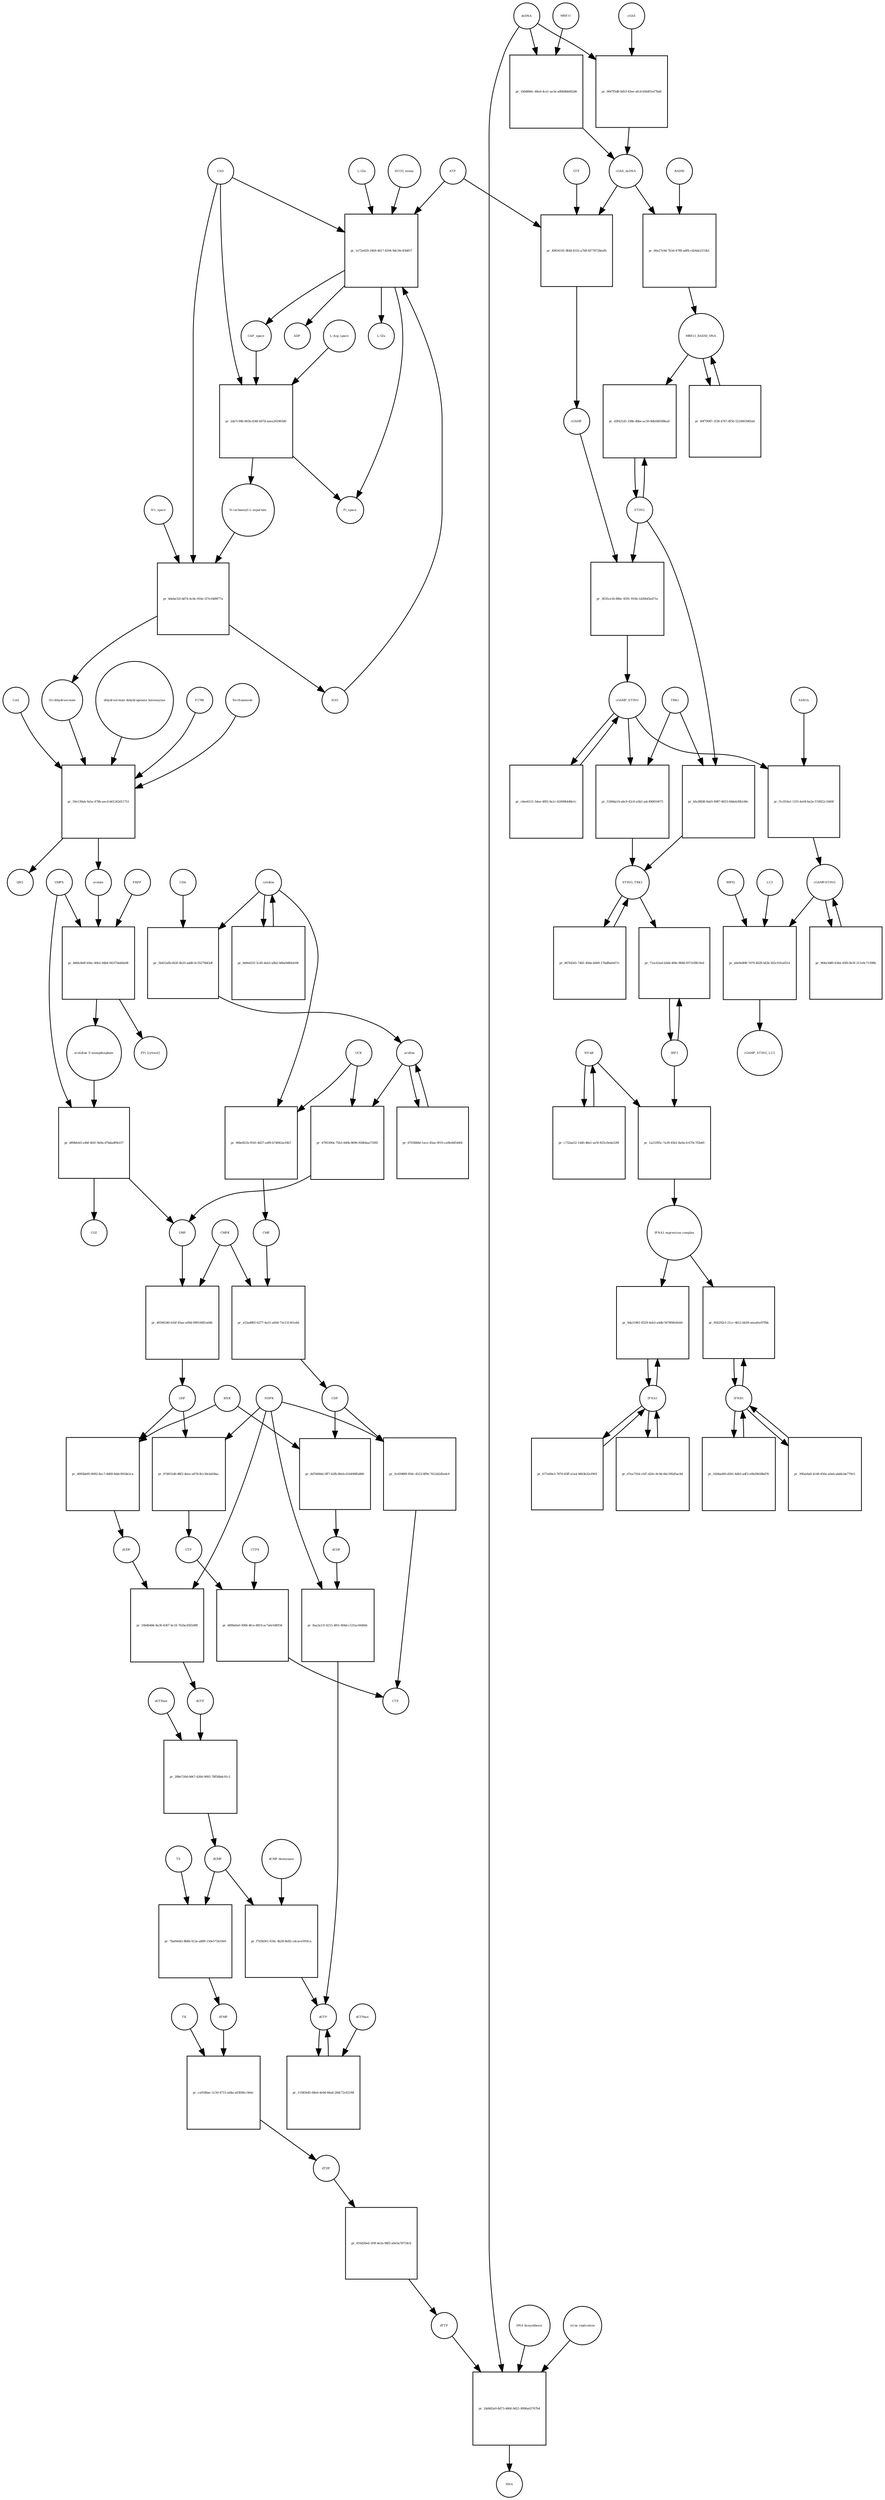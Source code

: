strict digraph  {
"L-Gln" [annotation="", bipartite=0, cls="simple chemical", fontsize=4, label="L-Gln", shape=circle];
"pr_1e72e629-24b9-4b17-8204-9dc56c45b857" [annotation="", bipartite=1, cls=process, fontsize=4, label="pr_1e72e629-24b9-4b17-8204-9dc56c45b857", shape=square];
CAP_space [annotation="", bipartite=0, cls="simple chemical", fontsize=4, label=CAP_space, shape=circle];
CAD [annotation="", bipartite=0, cls=macromolecule, fontsize=4, label=CAD, shape=circle];
HCO3_minus [annotation="", bipartite=0, cls="simple chemical", fontsize=4, label=HCO3_minus, shape=circle];
H2O [annotation="", bipartite=0, cls="simple chemical", fontsize=4, label=H2O, shape=circle];
ATP [annotation="", bipartite=0, cls="simple chemical", fontsize=4, label=ATP, shape=circle];
"L-Glu" [annotation="", bipartite=0, cls="simple chemical", fontsize=4, label="L-Glu", shape=circle];
ADP [annotation="", bipartite=0, cls="simple chemical", fontsize=4, label=ADP, shape=circle];
Pi_space [annotation="", bipartite=0, cls="simple chemical", fontsize=4, label=Pi_space, shape=circle];
cytidine [annotation="", bipartite=0, cls="simple chemical", fontsize=4, label=cytidine, shape=circle];
"pr_5b452afb-662f-4b35-add6-0c35276bf2df" [annotation="", bipartite=1, cls=process, fontsize=4, label="pr_5b452afb-662f-4b35-add6-0c35276bf2df", shape=square];
uridine [annotation="", bipartite=0, cls="simple chemical", fontsize=4, label=uridine, shape=circle];
CDA [annotation="", bipartite=0, cls=macromolecule, fontsize=4, label=CDA, shape=circle];
"pr_4785300a-75b3-440b-8696-92664aa71892" [annotation="", bipartite=1, cls=process, fontsize=4, label="pr_4785300a-75b3-440b-8696-92664aa71892", shape=square];
UMP [annotation="", bipartite=0, cls="simple chemical", fontsize=4, label=UMP, shape=circle];
UCK [annotation="", bipartite=0, cls=macromolecule, fontsize=4, label=UCK, shape=circle];
"pr_96be821b-9541-4d37-a4f0-b74842acf4b7" [annotation="", bipartite=1, cls=process, fontsize=4, label="pr_96be821b-9541-4d37-a4f0-b74842acf4b7", shape=square];
CMP [annotation="", bipartite=0, cls="simple chemical", fontsize=4, label=CMP, shape=circle];
"pr_6703848d-1ace-45ae-9f10-ca0fe84544f4" [annotation="", bipartite=1, cls=process, fontsize=4, label="pr_6703848d-1ace-45ae-9f10-ca0fe84544f4", shape=square];
"pr_bb9a621f-5c85-4eb3-a8b2-b66a9d842e06" [annotation="", bipartite=1, cls=process, fontsize=4, label="pr_bb9a621f-5c85-4eb3-a8b2-b66a9d842e06", shape=square];
"pr_46596340-b1bf-45ae-a99d-99910681a646" [annotation="", bipartite=1, cls=process, fontsize=4, label="pr_46596340-b1bf-45ae-a99d-99910681a646", shape=square];
UDP [annotation="", bipartite=0, cls="simple chemical", fontsize=4, label=UDP, shape=circle];
CMPK [annotation="", bipartite=0, cls=macromolecule, fontsize=4, label=CMPK, shape=circle];
"pr_a53ad865-6277-4a51-a604-71e131361e4d" [annotation="", bipartite=1, cls=process, fontsize=4, label="pr_a53ad865-6277-4a51-a604-71e131361e4d", shape=square];
CDP [annotation="", bipartite=0, cls="simple chemical", fontsize=4, label=CDP, shape=circle];
"pr_97d931d6-d8f2-4eee-a876-8cc36cbd36ac" [annotation="", bipartite=1, cls=process, fontsize=4, label="pr_97d931d6-d8f2-4eee-a876-8cc36cbd36ac", shape=square];
UTP [annotation="", bipartite=0, cls="simple chemical", fontsize=4, label=UTP, shape=circle];
NDPK [annotation="", bipartite=0, cls=macromolecule, fontsize=4, label=NDPK, shape=circle];
"pr_5c6598f8-950c-4523-8f9e-7612d2d5edc0" [annotation="", bipartite=1, cls=process, fontsize=4, label="pr_5c6598f8-950c-4523-8f9e-7612d2d5edc0", shape=square];
CTP [annotation="", bipartite=0, cls="simple chemical", fontsize=4, label=CTP, shape=circle];
"pr_d6f8a0a0-3066-4fce-8819-ac7a6c64f934" [annotation="", bipartite=1, cls=process, fontsize=4, label="pr_d6f8a0a0-3066-4fce-8819-ac7a6c64f934", shape=square];
CTPS [annotation="", bipartite=0, cls=macromolecule, fontsize=4, label=CTPS, shape=circle];
"pr_d095bb95-8092-4ec7-8d09-8ddc9918e2ca" [annotation="", bipartite=1, cls=process, fontsize=4, label="pr_d095bb95-8092-4ec7-8d09-8ddc9918e2ca", shape=square];
dUDP [annotation="", bipartite=0, cls="simple chemical", fontsize=4, label=dUDP, shape=circle];
RNR [annotation="", bipartite=0, cls=macromolecule, fontsize=4, label=RNR, shape=circle];
"pr_16b4b4b6-8a36-4367-bc16-7b1bcd565d90" [annotation="", bipartite=1, cls=process, fontsize=4, label="pr_16b4b4b6-8a36-4367-bc16-7b1bcd565d90", shape=square];
dUTP [annotation="", bipartite=0, cls="simple chemical", fontsize=4, label=dUTP, shape=circle];
dCDP [annotation="", bipartite=0, cls="simple chemical", fontsize=4, label=dCDP, shape=circle];
"pr_8aa3a11f-4215-4f61-804d-c531ac4448dc" [annotation="", bipartite=1, cls=process, fontsize=4, label="pr_8aa3a11f-4215-4f61-804d-c531ac4448dc", shape=square];
dCTP [annotation="", bipartite=0, cls="simple chemical", fontsize=4, label=dCTP, shape=circle];
"pr_8d70684d-2ff7-42fb-80eb-d16498ffa880" [annotation="", bipartite=1, cls=process, fontsize=4, label="pr_8d70684d-2ff7-42fb-80eb-d16498ffa880", shape=square];
"pr_288e720d-0667-4266-9092-78f58bdc91c1" [annotation="", bipartite=1, cls=process, fontsize=4, label="pr_288e720d-0667-4266-9092-78f58bdc91c1", shape=square];
dUMP [annotation="", bipartite=0, cls="simple chemical", fontsize=4, label=dUMP, shape=circle];
dUTPase [annotation="", bipartite=0, cls=macromolecule, fontsize=4, label=dUTPase, shape=circle];
"pr_11945b45-68ed-4e0d-84a6-28dc72c62184" [annotation="", bipartite=1, cls=process, fontsize=4, label="pr_11945b45-68ed-4e0d-84a6-28dc72c62184", shape=square];
dCTPase [annotation="", bipartite=0, cls=macromolecule, fontsize=4, label=dCTPase, shape=circle];
"pr_f7d3b561-634c-4b28-8e82-cdcace591fca" [annotation="", bipartite=1, cls=process, fontsize=4, label="pr_f7d3b561-634c-4b28-8e82-cdcace591fca", shape=square];
"dCMP deaminase" [annotation="", bipartite=0, cls=macromolecule, fontsize=4, label="dCMP deaminase", shape=circle];
"pr_7ba94d43-8b6b-412e-a889-150e572410e9" [annotation="", bipartite=1, cls=process, fontsize=4, label="pr_7ba94d43-8b6b-412e-a889-150e572410e9", shape=square];
dTMP [annotation="", bipartite=0, cls="simple chemical", fontsize=4, label=dTMP, shape=circle];
TS [annotation="", bipartite=0, cls=macromolecule, fontsize=4, label=TS, shape=circle];
"pr_ca934bac-1c50-4715-ad4a-a63fd9cc9e6c" [annotation="", bipartite=1, cls=process, fontsize=4, label="pr_ca934bac-1c50-4715-ad4a-a63fd9cc9e6c", shape=square];
dTDP [annotation="", bipartite=0, cls="simple chemical", fontsize=4, label=dTDP, shape=circle];
TK [annotation="", bipartite=0, cls=macromolecule, fontsize=4, label=TK, shape=circle];
"pr_055d26ed-1f0f-4e2a-98f2-a0e5a78718c6" [annotation="", bipartite=1, cls=process, fontsize=4, label="pr_055d26ed-1f0f-4e2a-98f2-a0e5a78718c6", shape=square];
dTTP [annotation="", bipartite=0, cls="simple chemical", fontsize=4, label=dTTP, shape=circle];
dsDNA [annotation="", bipartite=0, cls="simple chemical", fontsize=4, label=dsDNA, shape=circle];
"pr_0667f5d8-0d53-45ee-afcd-b5b401ef7bd4" [annotation="", bipartite=1, cls=process, fontsize=4, label="pr_0667f5d8-0d53-45ee-afcd-b5b401ef7bd4", shape=square];
cGAS [annotation="", bipartite=0, cls=macromolecule, fontsize=4, label=cGAS, shape=circle];
cGAS_dsDNA [annotation="", bipartite=0, cls=complex, fontsize=4, label=cGAS_dsDNA, shape=circle];
"pr_49834181-8fdd-4332-a768-fd778728eafb" [annotation="", bipartite=1, cls=process, fontsize=4, label="pr_49834181-8fdd-4332-a768-fd778728eafb", shape=square];
GTP [annotation="", bipartite=0, cls="simple chemical", fontsize=4, label=GTP, shape=circle];
cGAMP [annotation="", bipartite=0, cls="simple chemical", fontsize=4, label=cGAMP, shape=circle];
"pr_3635ce18-89bc-4591-910b-1d20b45ed71e" [annotation="", bipartite=1, cls=process, fontsize=4, label="pr_3635ce18-89bc-4591-910b-1d20b45ed71e", shape=square];
STING [annotation="", bipartite=0, cls="macromolecule multimer", fontsize=4, label=STING, shape=circle];
cGAMP_STING [annotation="", bipartite=0, cls=complex, fontsize=4, label=cGAMP_STING, shape=circle];
TBK1 [annotation="", bipartite=0, cls=macromolecule, fontsize=4, label=TBK1, shape=circle];
"pr_5349da14-abc9-42c6-a5b2-adc490810675" [annotation="", bipartite=1, cls=process, fontsize=4, label="pr_5349da14-abc9-42c6-a5b2-adc490810675", shape=square];
STING_TBK1 [annotation="", bipartite=0, cls=complex, fontsize=4, label=STING_TBK1, shape=circle];
"pr_c6ee6121-5dee-4f65-9a1c-62490b448e1c" [annotation="", bipartite=1, cls=process, fontsize=4, label="pr_c6ee6121-5dee-4f65-9a1c-62490b448e1c", shape=square];
"pr_d67fd3d1-7481-40da-b069-17bdfba6457c" [annotation="", bipartite=1, cls=process, fontsize=4, label="pr_d67fd3d1-7481-40da-b069-17bdfba6457c", shape=square];
"NF-kB" [annotation="", bipartite=0, cls=complex, fontsize=4, label="NF-kB", shape=circle];
"pr_c732aa52-1440-48a1-ae5f-825c0eda32f8" [annotation="", bipartite=1, cls=process, fontsize=4, label="pr_c732aa52-1440-48a1-ae5f-825c0eda32f8", shape=square];
IFNA1 [annotation="", bipartite=0, cls="nucleic acid feature", fontsize=4, label=IFNA1, shape=circle];
"pr_d7ea7554-cfd7-420c-8c9d-84c595d5ac8d" [annotation="", bipartite=1, cls=process, fontsize=4, label="pr_d7ea7554-cfd7-420c-8c9d-84c595d5ac8d", shape=square];
IFNB1 [annotation="", bipartite=0, cls="nucleic acid feature", fontsize=4, label=IFNB1, shape=circle];
"pr_39fae6a8-4148-450a-a0a6-abd4cbe770c5" [annotation="", bipartite=1, cls=process, fontsize=4, label="pr_39fae6a8-4148-450a-a0a6-abd4cbe770c5", shape=square];
"pr_677e60e3-7870-45ff-a1a4-9803b32cf903" [annotation="", bipartite=1, cls=process, fontsize=4, label="pr_677e60e3-7870-45ff-a1a4-9803b32cf903", shape=square];
"pr_1606ad49-d591-4db5-adf3-e0b29b58bd76" [annotation="", bipartite=1, cls=process, fontsize=4, label="pr_1606ad49-d591-4db5-adf3-e0b29b58bd76", shape=square];
"pr_856292cf-21cc-4b12-bb59-eeeafee97fbb" [annotation="", bipartite=1, cls=process, fontsize=4, label="pr_856292cf-21cc-4b12-bb59-eeeafee97fbb", shape=square];
"IFNA1 expression complex" [annotation="", bipartite=0, cls=complex, fontsize=4, label="IFNA1 expression complex", shape=circle];
"cGAMP-STING" [annotation="", bipartite=0, cls=complex, fontsize=4, label="cGAMP-STING", shape=circle];
"pr_964a3d80-636a-45f6-8e5f-311e9c71398b" [annotation="", bipartite=1, cls=process, fontsize=4, label="pr_964a3d80-636a-45f6-8e5f-311e9c71398b", shape=square];
"pr_1b0d6b6c-48ed-4ca1-ae3a-a80b8bb602d6" [annotation="", bipartite=1, cls=process, fontsize=4, label="pr_1b0d6b6c-48ed-4ca1-ae3a-a80b8bb602d6", shape=square];
MRE11 [annotation="", bipartite=0, cls="macromolecule multimer", fontsize=4, label=MRE11, shape=circle];
RAD50 [annotation="", bipartite=0, cls="macromolecule multimer", fontsize=4, label=RAD50, shape=circle];
"pr_66e27e9d-7b3d-4789-adf8-cd24de2153b1" [annotation="", bipartite=1, cls=process, fontsize=4, label="pr_66e27e9d-7b3d-4789-adf8-cd24de2153b1", shape=square];
MRE11_RAD50_DNA [annotation="", bipartite=0, cls=complex, fontsize=4, label=MRE11_RAD50_DNA, shape=circle];
IRF3 [annotation="", bipartite=0, cls="macromolecule multimer", fontsize=4, label=IRF3, shape=circle];
"pr_71ac62ad-d3d4-4f8e-9686-f0731f8fc0ed" [annotation="", bipartite=1, cls=process, fontsize=4, label="pr_71ac62ad-d3d4-4f8e-9686-f0731f8fc0ed", shape=square];
"pr_f1c819a1-11f3-4e04-be2a-57d922c1660f" [annotation="", bipartite=1, cls=process, fontsize=4, label="pr_f1c819a1-11f3-4e04-be2a-57d922c1660f", shape=square];
SAR1A [annotation="", bipartite=0, cls=macromolecule, fontsize=4, label=SAR1A, shape=circle];
"pr_abe9e808-7d79-4829-bf2b-302c931a0514" [annotation="", bipartite=1, cls=process, fontsize=4, label="pr_abe9e808-7d79-4829-bf2b-302c931a0514", shape=square];
LC3 [annotation="", bipartite=0, cls=macromolecule, fontsize=4, label=LC3, shape=circle];
cGAMP_STING_LC3 [annotation="", bipartite=0, cls=complex, fontsize=4, label=cGAMP_STING_LC3, shape=circle];
WIPI2 [annotation="", bipartite=0, cls=macromolecule, fontsize=4, label=WIPI2, shape=circle];
"pr_d3f421d5-338b-4bbe-ac50-8db446588ea0" [annotation="", bipartite=1, cls=process, fontsize=4, label="pr_d3f421d5-338b-4bbe-ac50-8db446588ea0", shape=square];
"pr_bfa38fd8-9ab5-4987-8653-60deb30b1d0c" [annotation="", bipartite=1, cls=process, fontsize=4, label="pr_bfa38fd8-9ab5-4987-8653-60deb30b1d0c", shape=square];
"pr_00f79087-1f28-4747-8f50-5224903965a6" [annotation="", bipartite=1, cls=process, fontsize=4, label="pr_00f79087-1f28-4747-8f50-5224903965a6", shape=square];
"pr_2da7c94b-665b-436f-b97d-aeea262963d0" [annotation="", bipartite=1, cls=process, fontsize=4, label="pr_2da7c94b-665b-436f-b97d-aeea262963d0", shape=square];
"N-carbamoyl-L-aspartate" [annotation="", bipartite=0, cls="simple chemical", fontsize=4, label="N-carbamoyl-L-aspartate", shape=circle];
"L-Asp_space" [annotation="", bipartite=0, cls="simple chemical", fontsize=4, label="L-Asp_space", shape=circle];
"pr_4debe32f-dd74-4c0e-916e-1f7e18d9f77a" [annotation="", bipartite=1, cls=process, fontsize=4, label="pr_4debe32f-dd74-4c0e-916e-1f7e18d9f77a", shape=square];
"(S)-dihydroorotate" [annotation="", bipartite=0, cls="simple chemical", fontsize=4, label="(S)-dihydroorotate", shape=circle];
"H+_space" [annotation="", bipartite=0, cls="simple chemical", fontsize=4, label="H+_space", shape=circle];
"pr_59e139ab-9a5a-478b-aecd-b61243d11751" [annotation="", bipartite=1, cls=process, fontsize=4, label="pr_59e139ab-9a5a-478b-aecd-b61243d11751", shape=square];
orotate [annotation="", bipartite=0, cls="simple chemical", fontsize=4, label=orotate, shape=circle];
"dihydroorotate dehydrogenase holoenzyme" [annotation="", bipartite=0, cls="simple chemical", fontsize=4, label="dihydroorotate dehydrogenase holoenzyme", shape=circle];
P1788 [annotation="", bipartite=0, cls="simple chemical", fontsize=4, label=P1788, shape=circle];
Teriflunomide [annotation="", bipartite=0, cls="simple chemical", fontsize=4, label=Teriflunomide, shape=circle];
CoQ [annotation="", bipartite=0, cls="simple chemical", fontsize=4, label=CoQ, shape=circle];
QH2 [annotation="", bipartite=0, cls="simple chemical", fontsize=4, label=QH2, shape=circle];
"pr_8d6b344f-b5bc-46b2-94b4-941f7deb9a08" [annotation="", bipartite=1, cls=process, fontsize=4, label="pr_8d6b344f-b5bc-46b2-94b4-941f7deb9a08", shape=square];
"orotidine 5'-monophosphate" [annotation="", bipartite=0, cls="simple chemical", fontsize=4, label="orotidine 5'-monophosphate", shape=circle];
UMPS [annotation="", bipartite=0, cls="macromolecule multimer", fontsize=4, label=UMPS, shape=circle];
PRPP [annotation="", bipartite=0, cls="simple chemical", fontsize=4, label=PRPP, shape=circle];
"PPi [cytosol]" [annotation="", bipartite=0, cls="simple chemical", fontsize=4, label="PPi [cytosol]", shape=circle];
"pr_d69bfeb5-e4bf-4fd1-9e8a-d7bdadf0b157" [annotation="", bipartite=1, cls=process, fontsize=4, label="pr_d69bfeb5-e4bf-4fd1-9e8a-d7bdadf0b157", shape=square];
CO2 [annotation="", bipartite=0, cls="simple chemical", fontsize=4, label=CO2, shape=circle];
"pr_24d482e0-8d73-4666-9d21-8096a63767b4" [annotation="", bipartite=1, cls=process, fontsize=4, label="pr_24d482e0-8d73-4666-9d21-8096a63767b4", shape=square];
DNA [annotation="", bipartite=0, cls="nucleic acid feature", fontsize=4, label=DNA, shape=circle];
"DNA biosynthesis" [annotation="urn_miriam_obo.go_GO%3A0071897", bipartite=0, cls=phenotype, fontsize=4, label="DNA biosynthesis", shape=circle];
"virus replication" [annotation="", bipartite=0, cls=phenotype, fontsize=4, label="virus replication", shape=circle];
"pr_9da15961-8329-4eb3-a4db-5678f4fe0eb9" [annotation="", bipartite=1, cls=process, fontsize=4, label="pr_9da15961-8329-4eb3-a4db-5678f4fe0eb9", shape=square];
"pr_1a23395c-7a39-45b1-8a9a-fc670c7f2b49" [annotation="", bipartite=1, cls=process, fontsize=4, label="pr_1a23395c-7a39-45b1-8a9a-fc670c7f2b49", shape=square];
"L-Gln" -> "pr_1e72e629-24b9-4b17-8204-9dc56c45b857"  [annotation="", interaction_type=consumption];
"pr_1e72e629-24b9-4b17-8204-9dc56c45b857" -> CAP_space  [annotation="", interaction_type=production];
"pr_1e72e629-24b9-4b17-8204-9dc56c45b857" -> "L-Glu"  [annotation="", interaction_type=production];
"pr_1e72e629-24b9-4b17-8204-9dc56c45b857" -> ADP  [annotation="", interaction_type=production];
"pr_1e72e629-24b9-4b17-8204-9dc56c45b857" -> Pi_space  [annotation="", interaction_type=production];
CAP_space -> "pr_2da7c94b-665b-436f-b97d-aeea262963d0"  [annotation="", interaction_type=consumption];
CAD -> "pr_1e72e629-24b9-4b17-8204-9dc56c45b857"  [annotation=urn_miriam_reactome_REACT_1698, interaction_type=catalysis];
CAD -> "pr_2da7c94b-665b-436f-b97d-aeea262963d0"  [annotation=urn_miriam_reactome_REACT_1698, interaction_type=catalysis];
CAD -> "pr_4debe32f-dd74-4c0e-916e-1f7e18d9f77a"  [annotation=urn_miriam_reactome_REACT_1698, interaction_type=catalysis];
HCO3_minus -> "pr_1e72e629-24b9-4b17-8204-9dc56c45b857"  [annotation="", interaction_type=consumption];
H2O -> "pr_1e72e629-24b9-4b17-8204-9dc56c45b857"  [annotation="", interaction_type=consumption];
ATP -> "pr_1e72e629-24b9-4b17-8204-9dc56c45b857"  [annotation="", interaction_type=consumption];
ATP -> "pr_49834181-8fdd-4332-a768-fd778728eafb"  [annotation="", interaction_type=consumption];
cytidine -> "pr_5b452afb-662f-4b35-add6-0c35276bf2df"  [annotation="", interaction_type=consumption];
cytidine -> "pr_96be821b-9541-4d37-a4f0-b74842acf4b7"  [annotation="", interaction_type=consumption];
cytidine -> "pr_bb9a621f-5c85-4eb3-a8b2-b66a9d842e06"  [annotation="", interaction_type=consumption];
"pr_5b452afb-662f-4b35-add6-0c35276bf2df" -> uridine  [annotation="", interaction_type=production];
uridine -> "pr_4785300a-75b3-440b-8696-92664aa71892"  [annotation="", interaction_type=consumption];
uridine -> "pr_6703848d-1ace-45ae-9f10-ca0fe84544f4"  [annotation="", interaction_type=consumption];
CDA -> "pr_5b452afb-662f-4b35-add6-0c35276bf2df"  [annotation="", interaction_type=catalysis];
"pr_4785300a-75b3-440b-8696-92664aa71892" -> UMP  [annotation="", interaction_type=production];
UMP -> "pr_46596340-b1bf-45ae-a99d-99910681a646"  [annotation="", interaction_type=consumption];
UCK -> "pr_4785300a-75b3-440b-8696-92664aa71892"  [annotation="", interaction_type=catalysis];
UCK -> "pr_96be821b-9541-4d37-a4f0-b74842acf4b7"  [annotation="", interaction_type=catalysis];
"pr_96be821b-9541-4d37-a4f0-b74842acf4b7" -> CMP  [annotation="", interaction_type=production];
CMP -> "pr_a53ad865-6277-4a51-a604-71e131361e4d"  [annotation="", interaction_type=consumption];
"pr_6703848d-1ace-45ae-9f10-ca0fe84544f4" -> uridine  [annotation="", interaction_type=production];
"pr_bb9a621f-5c85-4eb3-a8b2-b66a9d842e06" -> cytidine  [annotation="", interaction_type=production];
"pr_46596340-b1bf-45ae-a99d-99910681a646" -> UDP  [annotation="", interaction_type=production];
UDP -> "pr_97d931d6-d8f2-4eee-a876-8cc36cbd36ac"  [annotation="", interaction_type=consumption];
UDP -> "pr_d095bb95-8092-4ec7-8d09-8ddc9918e2ca"  [annotation="", interaction_type=consumption];
CMPK -> "pr_46596340-b1bf-45ae-a99d-99910681a646"  [annotation="", interaction_type=catalysis];
CMPK -> "pr_a53ad865-6277-4a51-a604-71e131361e4d"  [annotation="", interaction_type=catalysis];
"pr_a53ad865-6277-4a51-a604-71e131361e4d" -> CDP  [annotation="", interaction_type=production];
CDP -> "pr_5c6598f8-950c-4523-8f9e-7612d2d5edc0"  [annotation="", interaction_type=consumption];
CDP -> "pr_8d70684d-2ff7-42fb-80eb-d16498ffa880"  [annotation="", interaction_type=consumption];
"pr_97d931d6-d8f2-4eee-a876-8cc36cbd36ac" -> UTP  [annotation="", interaction_type=production];
UTP -> "pr_d6f8a0a0-3066-4fce-8819-ac7a6c64f934"  [annotation="", interaction_type=consumption];
NDPK -> "pr_97d931d6-d8f2-4eee-a876-8cc36cbd36ac"  [annotation="", interaction_type=catalysis];
NDPK -> "pr_5c6598f8-950c-4523-8f9e-7612d2d5edc0"  [annotation="", interaction_type=catalysis];
NDPK -> "pr_16b4b4b6-8a36-4367-bc16-7b1bcd565d90"  [annotation="", interaction_type=catalysis];
NDPK -> "pr_8aa3a11f-4215-4f61-804d-c531ac4448dc"  [annotation="", interaction_type=catalysis];
"pr_5c6598f8-950c-4523-8f9e-7612d2d5edc0" -> CTP  [annotation="", interaction_type=production];
"pr_d6f8a0a0-3066-4fce-8819-ac7a6c64f934" -> CTP  [annotation="", interaction_type=production];
CTPS -> "pr_d6f8a0a0-3066-4fce-8819-ac7a6c64f934"  [annotation="", interaction_type=catalysis];
"pr_d095bb95-8092-4ec7-8d09-8ddc9918e2ca" -> dUDP  [annotation="", interaction_type=production];
dUDP -> "pr_16b4b4b6-8a36-4367-bc16-7b1bcd565d90"  [annotation="", interaction_type=consumption];
RNR -> "pr_d095bb95-8092-4ec7-8d09-8ddc9918e2ca"  [annotation="", interaction_type=catalysis];
RNR -> "pr_8d70684d-2ff7-42fb-80eb-d16498ffa880"  [annotation="", interaction_type=catalysis];
"pr_16b4b4b6-8a36-4367-bc16-7b1bcd565d90" -> dUTP  [annotation="", interaction_type=production];
dUTP -> "pr_288e720d-0667-4266-9092-78f58bdc91c1"  [annotation="", interaction_type=consumption];
dCDP -> "pr_8aa3a11f-4215-4f61-804d-c531ac4448dc"  [annotation="", interaction_type=consumption];
"pr_8aa3a11f-4215-4f61-804d-c531ac4448dc" -> dCTP  [annotation="", interaction_type=production];
dCTP -> "pr_11945b45-68ed-4e0d-84a6-28dc72c62184"  [annotation="", interaction_type=consumption];
"pr_8d70684d-2ff7-42fb-80eb-d16498ffa880" -> dCDP  [annotation="", interaction_type=production];
"pr_288e720d-0667-4266-9092-78f58bdc91c1" -> dUMP  [annotation="", interaction_type=production];
dUMP -> "pr_f7d3b561-634c-4b28-8e82-cdcace591fca"  [annotation="", interaction_type=consumption];
dUMP -> "pr_7ba94d43-8b6b-412e-a889-150e572410e9"  [annotation="", interaction_type=consumption];
dUTPase -> "pr_288e720d-0667-4266-9092-78f58bdc91c1"  [annotation="", interaction_type=catalysis];
"pr_11945b45-68ed-4e0d-84a6-28dc72c62184" -> dCTP  [annotation="", interaction_type=production];
dCTPase -> "pr_11945b45-68ed-4e0d-84a6-28dc72c62184"  [annotation="", interaction_type=catalysis];
"pr_f7d3b561-634c-4b28-8e82-cdcace591fca" -> dCTP  [annotation="", interaction_type=production];
"dCMP deaminase" -> "pr_f7d3b561-634c-4b28-8e82-cdcace591fca"  [annotation="", interaction_type=catalysis];
"pr_7ba94d43-8b6b-412e-a889-150e572410e9" -> dTMP  [annotation="", interaction_type=production];
dTMP -> "pr_ca934bac-1c50-4715-ad4a-a63fd9cc9e6c"  [annotation="", interaction_type=consumption];
TS -> "pr_7ba94d43-8b6b-412e-a889-150e572410e9"  [annotation="", interaction_type=catalysis];
"pr_ca934bac-1c50-4715-ad4a-a63fd9cc9e6c" -> dTDP  [annotation="", interaction_type=production];
dTDP -> "pr_055d26ed-1f0f-4e2a-98f2-a0e5a78718c6"  [annotation="", interaction_type=consumption];
TK -> "pr_ca934bac-1c50-4715-ad4a-a63fd9cc9e6c"  [annotation="", interaction_type=catalysis];
"pr_055d26ed-1f0f-4e2a-98f2-a0e5a78718c6" -> dTTP  [annotation="", interaction_type=production];
dTTP -> "pr_24d482e0-8d73-4666-9d21-8096a63767b4"  [annotation="", interaction_type=consumption];
dsDNA -> "pr_0667f5d8-0d53-45ee-afcd-b5b401ef7bd4"  [annotation="", interaction_type=consumption];
dsDNA -> "pr_1b0d6b6c-48ed-4ca1-ae3a-a80b8bb602d6"  [annotation="", interaction_type=consumption];
dsDNA -> "pr_24d482e0-8d73-4666-9d21-8096a63767b4"  [annotation="", interaction_type=consumption];
"pr_0667f5d8-0d53-45ee-afcd-b5b401ef7bd4" -> cGAS_dsDNA  [annotation="", interaction_type=production];
cGAS -> "pr_0667f5d8-0d53-45ee-afcd-b5b401ef7bd4"  [annotation="", interaction_type=consumption];
cGAS_dsDNA -> "pr_49834181-8fdd-4332-a768-fd778728eafb"  [annotation="", interaction_type=catalysis];
cGAS_dsDNA -> "pr_66e27e9d-7b3d-4789-adf8-cd24de2153b1"  [annotation="", interaction_type=consumption];
"pr_49834181-8fdd-4332-a768-fd778728eafb" -> cGAMP  [annotation="", interaction_type=production];
GTP -> "pr_49834181-8fdd-4332-a768-fd778728eafb"  [annotation="", interaction_type=consumption];
cGAMP -> "pr_3635ce18-89bc-4591-910b-1d20b45ed71e"  [annotation="", interaction_type=consumption];
"pr_3635ce18-89bc-4591-910b-1d20b45ed71e" -> cGAMP_STING  [annotation="", interaction_type=production];
STING -> "pr_3635ce18-89bc-4591-910b-1d20b45ed71e"  [annotation="", interaction_type=consumption];
STING -> "pr_d3f421d5-338b-4bbe-ac50-8db446588ea0"  [annotation="", interaction_type=consumption];
STING -> "pr_bfa38fd8-9ab5-4987-8653-60deb30b1d0c"  [annotation="", interaction_type=consumption];
cGAMP_STING -> "pr_5349da14-abc9-42c6-a5b2-adc490810675"  [annotation="", interaction_type=consumption];
cGAMP_STING -> "pr_c6ee6121-5dee-4f65-9a1c-62490b448e1c"  [annotation="", interaction_type=consumption];
cGAMP_STING -> "pr_f1c819a1-11f3-4e04-be2a-57d922c1660f"  [annotation="", interaction_type=consumption];
TBK1 -> "pr_5349da14-abc9-42c6-a5b2-adc490810675"  [annotation="", interaction_type=consumption];
TBK1 -> "pr_bfa38fd8-9ab5-4987-8653-60deb30b1d0c"  [annotation="", interaction_type=consumption];
"pr_5349da14-abc9-42c6-a5b2-adc490810675" -> STING_TBK1  [annotation="", interaction_type=production];
STING_TBK1 -> "pr_d67fd3d1-7481-40da-b069-17bdfba6457c"  [annotation="", interaction_type=consumption];
STING_TBK1 -> "pr_71ac62ad-d3d4-4f8e-9686-f0731f8fc0ed"  [annotation="", interaction_type=catalysis];
"pr_c6ee6121-5dee-4f65-9a1c-62490b448e1c" -> cGAMP_STING  [annotation="", interaction_type=production];
"pr_d67fd3d1-7481-40da-b069-17bdfba6457c" -> STING_TBK1  [annotation="", interaction_type=production];
"NF-kB" -> "pr_c732aa52-1440-48a1-ae5f-825c0eda32f8"  [annotation="", interaction_type=consumption];
"NF-kB" -> "pr_1a23395c-7a39-45b1-8a9a-fc670c7f2b49"  [annotation="", interaction_type=consumption];
"pr_c732aa52-1440-48a1-ae5f-825c0eda32f8" -> "NF-kB"  [annotation="", interaction_type=production];
IFNA1 -> "pr_d7ea7554-cfd7-420c-8c9d-84c595d5ac8d"  [annotation="", interaction_type=consumption];
IFNA1 -> "pr_677e60e3-7870-45ff-a1a4-9803b32cf903"  [annotation="", interaction_type=consumption];
IFNA1 -> "pr_9da15961-8329-4eb3-a4db-5678f4fe0eb9"  [annotation="", interaction_type=consumption];
"pr_d7ea7554-cfd7-420c-8c9d-84c595d5ac8d" -> IFNA1  [annotation="", interaction_type=production];
IFNB1 -> "pr_39fae6a8-4148-450a-a0a6-abd4cbe770c5"  [annotation="", interaction_type=consumption];
IFNB1 -> "pr_1606ad49-d591-4db5-adf3-e0b29b58bd76"  [annotation="", interaction_type=consumption];
IFNB1 -> "pr_856292cf-21cc-4b12-bb59-eeeafee97fbb"  [annotation="", interaction_type=consumption];
"pr_39fae6a8-4148-450a-a0a6-abd4cbe770c5" -> IFNB1  [annotation="", interaction_type=production];
"pr_677e60e3-7870-45ff-a1a4-9803b32cf903" -> IFNA1  [annotation="", interaction_type=production];
"pr_1606ad49-d591-4db5-adf3-e0b29b58bd76" -> IFNB1  [annotation="", interaction_type=production];
"pr_856292cf-21cc-4b12-bb59-eeeafee97fbb" -> IFNB1  [annotation="", interaction_type=production];
"IFNA1 expression complex" -> "pr_856292cf-21cc-4b12-bb59-eeeafee97fbb"  [annotation="", interaction_type=stimulation];
"IFNA1 expression complex" -> "pr_9da15961-8329-4eb3-a4db-5678f4fe0eb9"  [annotation="", interaction_type=stimulation];
"cGAMP-STING" -> "pr_964a3d80-636a-45f6-8e5f-311e9c71398b"  [annotation="", interaction_type=consumption];
"cGAMP-STING" -> "pr_abe9e808-7d79-4829-bf2b-302c931a0514"  [annotation="", interaction_type=consumption];
"pr_964a3d80-636a-45f6-8e5f-311e9c71398b" -> "cGAMP-STING"  [annotation="", interaction_type=production];
"pr_1b0d6b6c-48ed-4ca1-ae3a-a80b8bb602d6" -> cGAS_dsDNA  [annotation="", interaction_type=production];
MRE11 -> "pr_1b0d6b6c-48ed-4ca1-ae3a-a80b8bb602d6"  [annotation="", interaction_type=consumption];
RAD50 -> "pr_66e27e9d-7b3d-4789-adf8-cd24de2153b1"  [annotation="", interaction_type=consumption];
"pr_66e27e9d-7b3d-4789-adf8-cd24de2153b1" -> MRE11_RAD50_DNA  [annotation="", interaction_type=production];
MRE11_RAD50_DNA -> "pr_d3f421d5-338b-4bbe-ac50-8db446588ea0"  [annotation="", interaction_type=catalysis];
MRE11_RAD50_DNA -> "pr_00f79087-1f28-4747-8f50-5224903965a6"  [annotation="", interaction_type=consumption];
IRF3 -> "pr_71ac62ad-d3d4-4f8e-9686-f0731f8fc0ed"  [annotation="", interaction_type=consumption];
IRF3 -> "pr_1a23395c-7a39-45b1-8a9a-fc670c7f2b49"  [annotation="", interaction_type=consumption];
"pr_71ac62ad-d3d4-4f8e-9686-f0731f8fc0ed" -> IRF3  [annotation="", interaction_type=production];
"pr_f1c819a1-11f3-4e04-be2a-57d922c1660f" -> "cGAMP-STING"  [annotation="", interaction_type=production];
SAR1A -> "pr_f1c819a1-11f3-4e04-be2a-57d922c1660f"  [annotation="", interaction_type=catalysis];
"pr_abe9e808-7d79-4829-bf2b-302c931a0514" -> cGAMP_STING_LC3  [annotation="", interaction_type=production];
LC3 -> "pr_abe9e808-7d79-4829-bf2b-302c931a0514"  [annotation="", interaction_type=consumption];
WIPI2 -> "pr_abe9e808-7d79-4829-bf2b-302c931a0514"  [annotation="", interaction_type=catalysis];
"pr_d3f421d5-338b-4bbe-ac50-8db446588ea0" -> STING  [annotation="", interaction_type=production];
"pr_bfa38fd8-9ab5-4987-8653-60deb30b1d0c" -> STING_TBK1  [annotation="", interaction_type=production];
"pr_00f79087-1f28-4747-8f50-5224903965a6" -> MRE11_RAD50_DNA  [annotation="", interaction_type=production];
"pr_2da7c94b-665b-436f-b97d-aeea262963d0" -> "N-carbamoyl-L-aspartate"  [annotation="", interaction_type=production];
"pr_2da7c94b-665b-436f-b97d-aeea262963d0" -> Pi_space  [annotation="", interaction_type=production];
"N-carbamoyl-L-aspartate" -> "pr_4debe32f-dd74-4c0e-916e-1f7e18d9f77a"  [annotation="", interaction_type=consumption];
"L-Asp_space" -> "pr_2da7c94b-665b-436f-b97d-aeea262963d0"  [annotation="", interaction_type=consumption];
"pr_4debe32f-dd74-4c0e-916e-1f7e18d9f77a" -> "(S)-dihydroorotate"  [annotation="", interaction_type=production];
"pr_4debe32f-dd74-4c0e-916e-1f7e18d9f77a" -> H2O  [annotation="", interaction_type=production];
"(S)-dihydroorotate" -> "pr_59e139ab-9a5a-478b-aecd-b61243d11751"  [annotation="", interaction_type=consumption];
"H+_space" -> "pr_4debe32f-dd74-4c0e-916e-1f7e18d9f77a"  [annotation="", interaction_type=consumption];
"pr_59e139ab-9a5a-478b-aecd-b61243d11751" -> orotate  [annotation="", interaction_type=production];
"pr_59e139ab-9a5a-478b-aecd-b61243d11751" -> QH2  [annotation="", interaction_type=production];
orotate -> "pr_8d6b344f-b5bc-46b2-94b4-941f7deb9a08"  [annotation="", interaction_type=consumption];
"dihydroorotate dehydrogenase holoenzyme" -> "pr_59e139ab-9a5a-478b-aecd-b61243d11751"  [annotation=urn_miriam_reactome_REACT_1698, interaction_type=catalysis];
P1788 -> "pr_59e139ab-9a5a-478b-aecd-b61243d11751"  [annotation=urn_miriam_reactome_REACT_1698, interaction_type=inhibition];
Teriflunomide -> "pr_59e139ab-9a5a-478b-aecd-b61243d11751"  [annotation=urn_miriam_reactome_REACT_1698, interaction_type=inhibition];
CoQ -> "pr_59e139ab-9a5a-478b-aecd-b61243d11751"  [annotation="", interaction_type=consumption];
"pr_8d6b344f-b5bc-46b2-94b4-941f7deb9a08" -> "orotidine 5'-monophosphate"  [annotation="", interaction_type=production];
"pr_8d6b344f-b5bc-46b2-94b4-941f7deb9a08" -> "PPi [cytosol]"  [annotation="", interaction_type=production];
"orotidine 5'-monophosphate" -> "pr_d69bfeb5-e4bf-4fd1-9e8a-d7bdadf0b157"  [annotation="", interaction_type=consumption];
UMPS -> "pr_8d6b344f-b5bc-46b2-94b4-941f7deb9a08"  [annotation=urn_miriam_reactome_REACT_1698, interaction_type=catalysis];
UMPS -> "pr_d69bfeb5-e4bf-4fd1-9e8a-d7bdadf0b157"  [annotation=urn_miriam_reactome_REACT_1698, interaction_type=catalysis];
PRPP -> "pr_8d6b344f-b5bc-46b2-94b4-941f7deb9a08"  [annotation="", interaction_type=consumption];
"pr_d69bfeb5-e4bf-4fd1-9e8a-d7bdadf0b157" -> UMP  [annotation="", interaction_type=production];
"pr_d69bfeb5-e4bf-4fd1-9e8a-d7bdadf0b157" -> CO2  [annotation="", interaction_type=production];
"pr_24d482e0-8d73-4666-9d21-8096a63767b4" -> DNA  [annotation="", interaction_type=production];
"DNA biosynthesis" -> "pr_24d482e0-8d73-4666-9d21-8096a63767b4"  [annotation="", interaction_type=catalysis];
"virus replication" -> "pr_24d482e0-8d73-4666-9d21-8096a63767b4"  [annotation="", interaction_type=inhibition];
"pr_9da15961-8329-4eb3-a4db-5678f4fe0eb9" -> IFNA1  [annotation="", interaction_type=production];
"pr_1a23395c-7a39-45b1-8a9a-fc670c7f2b49" -> "IFNA1 expression complex"  [annotation="", interaction_type=production];
}
